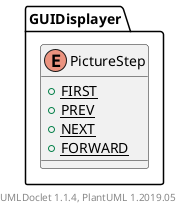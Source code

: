 @startuml

    enum GUIDisplayer.PictureStep [[GUIDisplayer.PictureStep.html]] {
        {static} +FIRST
        {static} +PREV
        {static} +NEXT
        {static} +FORWARD
    }


    center footer UMLDoclet 1.1.4, PlantUML 1.2019.05
@enduml
